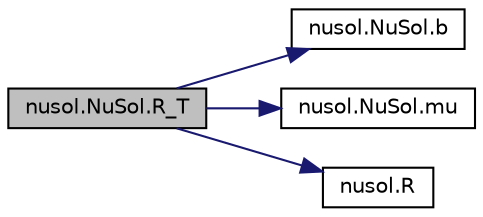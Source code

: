 digraph "nusol.NuSol.R_T"
{
 // INTERACTIVE_SVG=YES
 // LATEX_PDF_SIZE
  edge [fontname="Helvetica",fontsize="10",labelfontname="Helvetica",labelfontsize="10"];
  node [fontname="Helvetica",fontsize="10",shape=record];
  rankdir="LR";
  Node1 [label="nusol.NuSol.R_T",height=0.2,width=0.4,color="black", fillcolor="grey75", style="filled", fontcolor="black",tooltip=" "];
  Node1 -> Node2 [color="midnightblue",fontsize="10",style="solid",fontname="Helvetica"];
  Node2 [label="nusol.NuSol.b",height=0.2,width=0.4,color="black", fillcolor="white", style="filled",URL="$classnusol_1_1_nu_sol.html#a37f22a01b26c60dca8ce541e1d5a3281",tooltip=" "];
  Node1 -> Node3 [color="midnightblue",fontsize="10",style="solid",fontname="Helvetica"];
  Node3 [label="nusol.NuSol.mu",height=0.2,width=0.4,color="black", fillcolor="white", style="filled",URL="$classnusol_1_1_nu_sol.html#a430b19484fe58e86e1151e09d8cca9be",tooltip=" "];
  Node1 -> Node4 [color="midnightblue",fontsize="10",style="solid",fontname="Helvetica"];
  Node4 [label="nusol.R",height=0.2,width=0.4,color="black", fillcolor="white", style="filled",URL="$namespacenusol.html#aca73818f2059783afbfc7965d610c27b",tooltip=" "];
}
